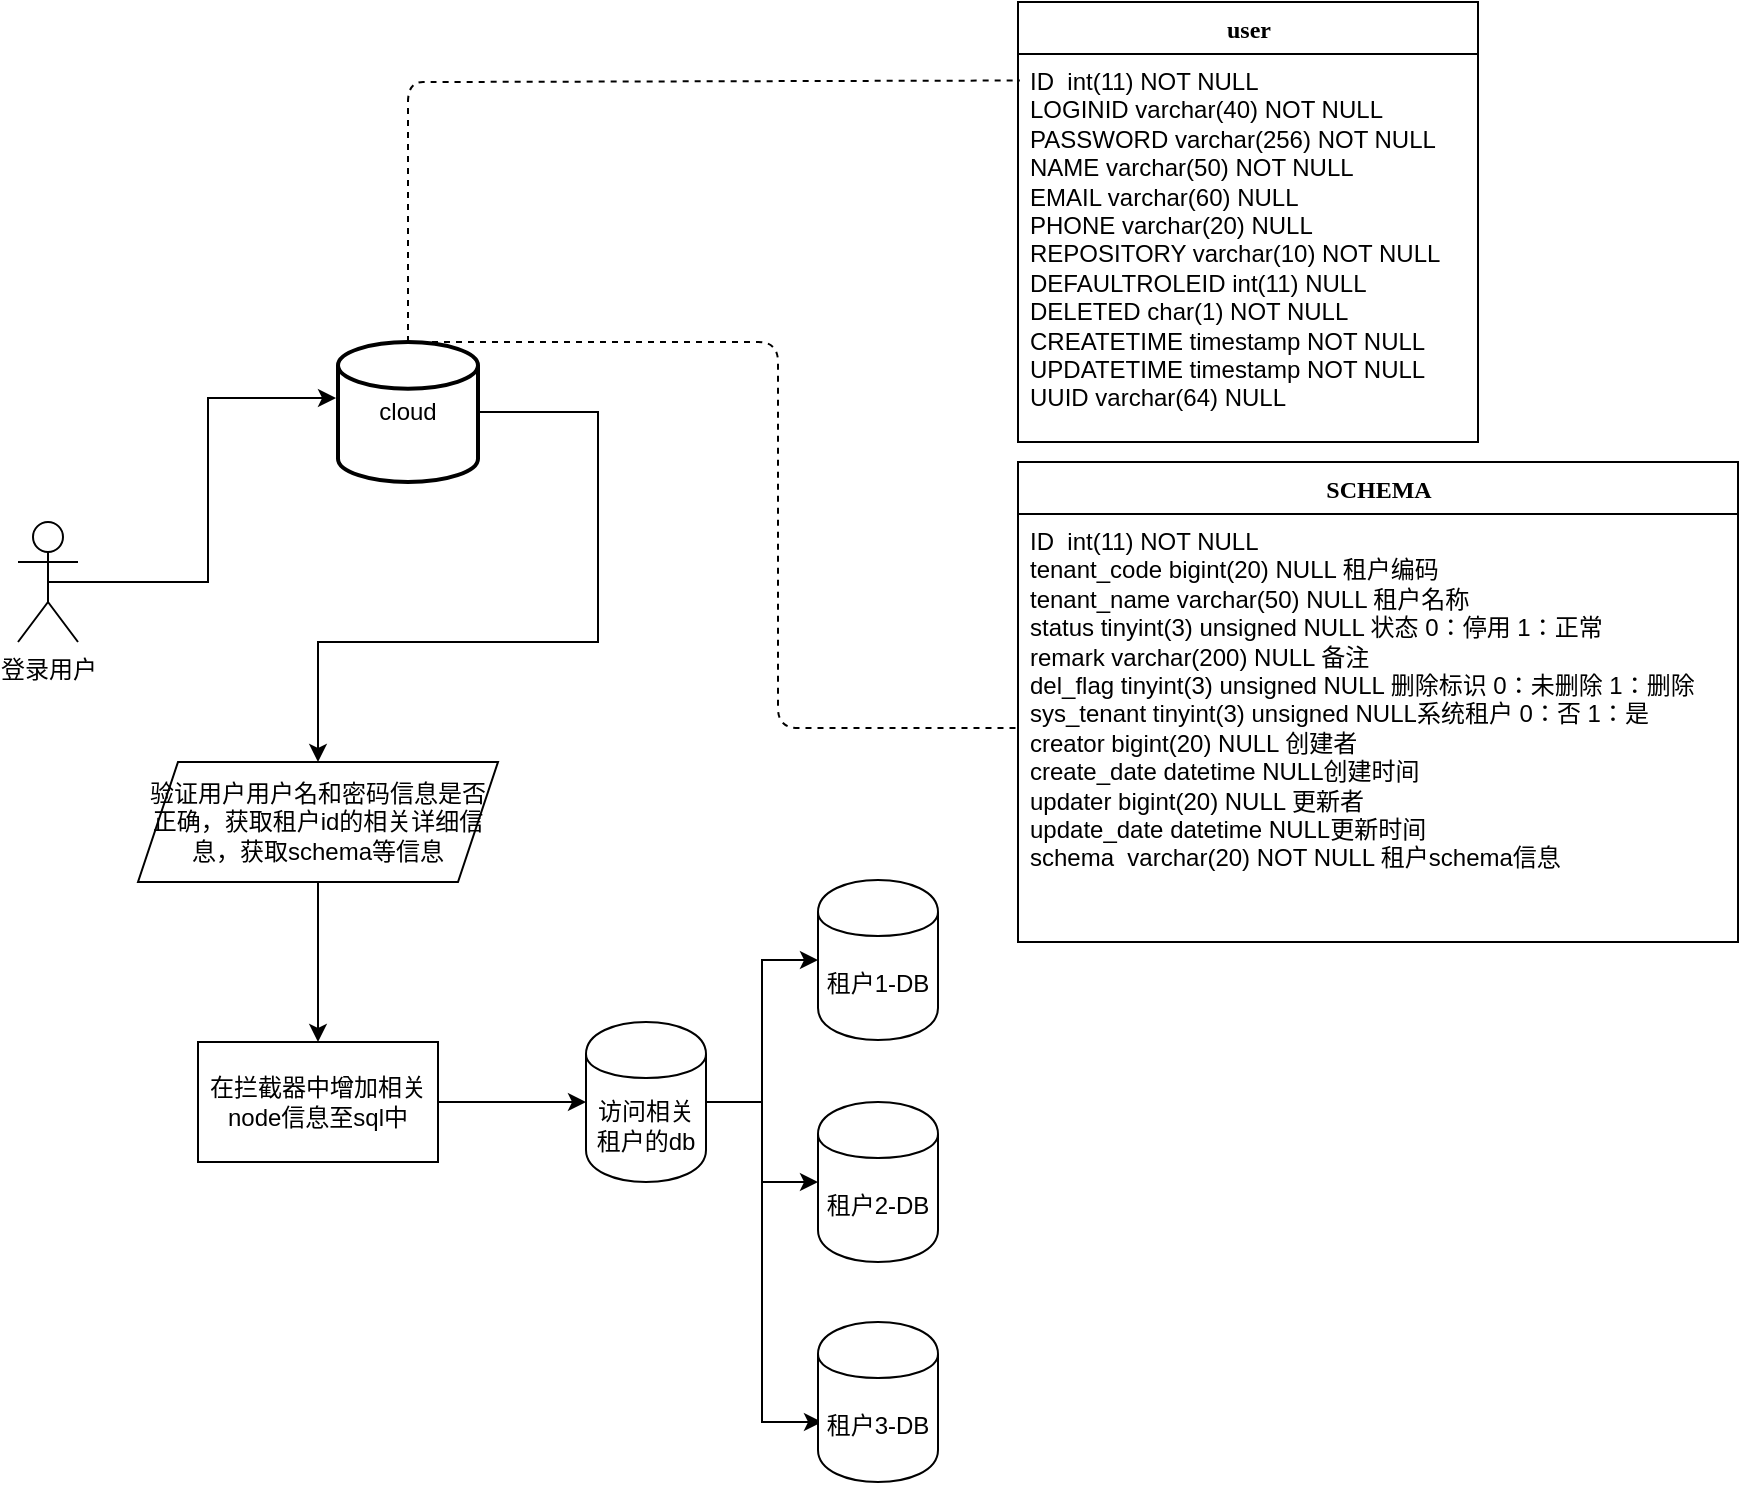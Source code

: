 <mxfile version="14.2.9" type="github">
  <diagram id="C5RBs43oDa-KdzZeNtuy" name="Page-1">
    <mxGraphModel dx="1088" dy="468" grid="1" gridSize="10" guides="1" tooltips="1" connect="1" arrows="1" fold="1" page="1" pageScale="1" pageWidth="827" pageHeight="1169" math="0" shadow="0">
      <root>
        <mxCell id="WIyWlLk6GJQsqaUBKTNV-0" />
        <mxCell id="WIyWlLk6GJQsqaUBKTNV-1" parent="WIyWlLk6GJQsqaUBKTNV-0" />
        <mxCell id="boxZFS2VMnhUOI8mlONx-15" value="" style="edgeStyle=orthogonalEdgeStyle;rounded=0;orthogonalLoop=1;jettySize=auto;html=1;" edge="1" parent="WIyWlLk6GJQsqaUBKTNV-1" source="boxZFS2VMnhUOI8mlONx-12" target="boxZFS2VMnhUOI8mlONx-14">
          <mxGeometry relative="1" as="geometry" />
        </mxCell>
        <mxCell id="boxZFS2VMnhUOI8mlONx-12" value="验证用户用户名和密码信息是否正确，获取租户id的相关详细信息，获取schema等信息" style="shape=parallelogram;perimeter=parallelogramPerimeter;whiteSpace=wrap;html=1;fixedSize=1;" vertex="1" parent="WIyWlLk6GJQsqaUBKTNV-1">
          <mxGeometry x="130" y="440" width="180" height="60" as="geometry" />
        </mxCell>
        <mxCell id="boxZFS2VMnhUOI8mlONx-17" value="" style="edgeStyle=orthogonalEdgeStyle;rounded=0;orthogonalLoop=1;jettySize=auto;html=1;" edge="1" parent="WIyWlLk6GJQsqaUBKTNV-1" source="boxZFS2VMnhUOI8mlONx-14" target="boxZFS2VMnhUOI8mlONx-16">
          <mxGeometry relative="1" as="geometry" />
        </mxCell>
        <mxCell id="boxZFS2VMnhUOI8mlONx-14" value="在拦截器中增加相关node信息至sql中" style="whiteSpace=wrap;html=1;" vertex="1" parent="WIyWlLk6GJQsqaUBKTNV-1">
          <mxGeometry x="160" y="580" width="120" height="60" as="geometry" />
        </mxCell>
        <mxCell id="boxZFS2VMnhUOI8mlONx-23" value="" style="edgeStyle=orthogonalEdgeStyle;rounded=0;orthogonalLoop=1;jettySize=auto;html=1;" edge="1" parent="WIyWlLk6GJQsqaUBKTNV-1" source="boxZFS2VMnhUOI8mlONx-16" target="boxZFS2VMnhUOI8mlONx-22">
          <mxGeometry relative="1" as="geometry" />
        </mxCell>
        <mxCell id="boxZFS2VMnhUOI8mlONx-25" value="" style="edgeStyle=orthogonalEdgeStyle;rounded=0;orthogonalLoop=1;jettySize=auto;html=1;" edge="1" parent="WIyWlLk6GJQsqaUBKTNV-1" source="boxZFS2VMnhUOI8mlONx-16" target="boxZFS2VMnhUOI8mlONx-24">
          <mxGeometry relative="1" as="geometry" />
        </mxCell>
        <mxCell id="boxZFS2VMnhUOI8mlONx-27" value="" style="edgeStyle=orthogonalEdgeStyle;rounded=0;orthogonalLoop=1;jettySize=auto;html=1;" edge="1" parent="WIyWlLk6GJQsqaUBKTNV-1">
          <mxGeometry relative="1" as="geometry">
            <mxPoint x="416" y="610" as="sourcePoint" />
            <mxPoint x="472" y="770" as="targetPoint" />
            <Array as="points">
              <mxPoint x="442" y="610" />
              <mxPoint x="442" y="770" />
            </Array>
          </mxGeometry>
        </mxCell>
        <mxCell id="boxZFS2VMnhUOI8mlONx-16" value="访问相关租户的db" style="shape=cylinder;whiteSpace=wrap;html=1;boundedLbl=1;backgroundOutline=1;" vertex="1" parent="WIyWlLk6GJQsqaUBKTNV-1">
          <mxGeometry x="354" y="570" width="60" height="80" as="geometry" />
        </mxCell>
        <mxCell id="boxZFS2VMnhUOI8mlONx-22" value="租户1-DB" style="shape=cylinder;whiteSpace=wrap;html=1;boundedLbl=1;backgroundOutline=1;" vertex="1" parent="WIyWlLk6GJQsqaUBKTNV-1">
          <mxGeometry x="470" y="499" width="60" height="80" as="geometry" />
        </mxCell>
        <mxCell id="boxZFS2VMnhUOI8mlONx-24" value="租户2-DB" style="shape=cylinder;whiteSpace=wrap;html=1;boundedLbl=1;backgroundOutline=1;" vertex="1" parent="WIyWlLk6GJQsqaUBKTNV-1">
          <mxGeometry x="470" y="610" width="60" height="80" as="geometry" />
        </mxCell>
        <mxCell id="boxZFS2VMnhUOI8mlONx-26" value="租户3-DB" style="shape=cylinder;whiteSpace=wrap;html=1;boundedLbl=1;backgroundOutline=1;" vertex="1" parent="WIyWlLk6GJQsqaUBKTNV-1">
          <mxGeometry x="470" y="720" width="60" height="80" as="geometry" />
        </mxCell>
        <mxCell id="boxZFS2VMnhUOI8mlONx-43" style="edgeStyle=orthogonalEdgeStyle;rounded=0;orthogonalLoop=1;jettySize=auto;html=1;" edge="1" parent="WIyWlLk6GJQsqaUBKTNV-1" source="boxZFS2VMnhUOI8mlONx-28" target="boxZFS2VMnhUOI8mlONx-12">
          <mxGeometry relative="1" as="geometry">
            <Array as="points">
              <mxPoint x="360" y="265" />
              <mxPoint x="360" y="380" />
              <mxPoint x="220" y="380" />
            </Array>
          </mxGeometry>
        </mxCell>
        <mxCell id="boxZFS2VMnhUOI8mlONx-28" value="cloud" style="strokeWidth=2;html=1;shape=mxgraph.flowchart.database;whiteSpace=wrap;" vertex="1" parent="WIyWlLk6GJQsqaUBKTNV-1">
          <mxGeometry x="230" y="230" width="70" height="70" as="geometry" />
        </mxCell>
        <mxCell id="boxZFS2VMnhUOI8mlONx-29" value="user" style="swimlane;html=1;fontStyle=1;align=center;verticalAlign=top;childLayout=stackLayout;horizontal=1;startSize=26;horizontalStack=0;resizeParent=1;resizeLast=0;collapsible=1;marginBottom=0;swimlaneFillColor=#ffffff;rounded=0;shadow=0;comic=0;labelBackgroundColor=none;strokeWidth=1;fillColor=none;fontFamily=Verdana;fontSize=12" vertex="1" parent="WIyWlLk6GJQsqaUBKTNV-1">
          <mxGeometry x="570" y="60" width="230" height="220" as="geometry">
            <mxRectangle x="570" y="60" width="60" height="26" as="alternateBounds" />
          </mxGeometry>
        </mxCell>
        <mxCell id="boxZFS2VMnhUOI8mlONx-30" value="ID&amp;nbsp; int(11) NOT NULL&lt;br&gt;LOGINID varchar(40) NOT NULL&lt;br&gt;PASSWORD varchar(256) NOT NULL&lt;br&gt;NAME varchar(50) NOT NULL&lt;br&gt;EMAIL varchar(60) NULL&lt;br&gt;PHONE varchar(20) NULL&lt;br&gt;REPOSITORY varchar(10) NOT NULL&lt;br&gt;DEFAULTROLEID int(11) NULL&lt;br&gt;DELETED char(1) NOT NULL&lt;br&gt;CREATETIME timestamp NOT NULL&lt;br&gt;UPDATETIME timestamp NOT NULL&lt;br&gt;UUID varchar(64) NULL" style="text;html=1;strokeColor=none;fillColor=none;align=left;verticalAlign=top;spacingLeft=4;spacingRight=4;whiteSpace=wrap;overflow=hidden;rotatable=0;points=[[0,0.5],[1,0.5]];portConstraint=eastwest;" vertex="1" parent="boxZFS2VMnhUOI8mlONx-29">
          <mxGeometry y="26" width="230" height="184" as="geometry" />
        </mxCell>
        <mxCell id="boxZFS2VMnhUOI8mlONx-42" style="edgeStyle=orthogonalEdgeStyle;rounded=0;orthogonalLoop=1;jettySize=auto;html=1;exitX=0.5;exitY=0.5;exitDx=0;exitDy=0;exitPerimeter=0;entryX=-0.014;entryY=0.4;entryDx=0;entryDy=0;entryPerimeter=0;" edge="1" parent="WIyWlLk6GJQsqaUBKTNV-1" source="boxZFS2VMnhUOI8mlONx-40" target="boxZFS2VMnhUOI8mlONx-28">
          <mxGeometry relative="1" as="geometry" />
        </mxCell>
        <mxCell id="boxZFS2VMnhUOI8mlONx-40" value="登录用户" style="shape=umlActor;verticalLabelPosition=bottom;verticalAlign=top;html=1;outlineConnect=0;" vertex="1" parent="WIyWlLk6GJQsqaUBKTNV-1">
          <mxGeometry x="70" y="320" width="30" height="60" as="geometry" />
        </mxCell>
        <mxCell id="boxZFS2VMnhUOI8mlONx-47" value="" style="endArrow=none;dashed=1;html=1;exitX=0.5;exitY=0;exitDx=0;exitDy=0;exitPerimeter=0;entryX=0.004;entryY=0.072;entryDx=0;entryDy=0;entryPerimeter=0;" edge="1" parent="WIyWlLk6GJQsqaUBKTNV-1" source="boxZFS2VMnhUOI8mlONx-28" target="boxZFS2VMnhUOI8mlONx-30">
          <mxGeometry width="50" height="50" relative="1" as="geometry">
            <mxPoint x="310" y="170" as="sourcePoint" />
            <mxPoint x="360" y="120" as="targetPoint" />
            <Array as="points">
              <mxPoint x="265" y="100" />
              <mxPoint x="280" y="100" />
            </Array>
          </mxGeometry>
        </mxCell>
        <mxCell id="boxZFS2VMnhUOI8mlONx-48" value="SCHEMA" style="swimlane;html=1;fontStyle=1;align=center;verticalAlign=top;childLayout=stackLayout;horizontal=1;startSize=26;horizontalStack=0;resizeParent=1;resizeLast=0;collapsible=1;marginBottom=0;swimlaneFillColor=#ffffff;rounded=0;shadow=0;comic=0;labelBackgroundColor=none;strokeWidth=1;fillColor=none;fontFamily=Verdana;fontSize=12" vertex="1" parent="WIyWlLk6GJQsqaUBKTNV-1">
          <mxGeometry x="570" y="290" width="360" height="240" as="geometry">
            <mxRectangle x="570" y="60" width="60" height="26" as="alternateBounds" />
          </mxGeometry>
        </mxCell>
        <mxCell id="boxZFS2VMnhUOI8mlONx-49" value="ID&amp;nbsp; int(11) NOT NULL&lt;br&gt;tenant_code bigint(20) NULL 租户编码&lt;br&gt;tenant_name varchar(50) NULL 租户名称&lt;br&gt;status tinyint(3) unsigned NULL 状态 0：停用 1：正常&lt;br&gt;remark varchar(200) NULL 备注&lt;br&gt;del_flag tinyint(3) unsigned NULL 删除标识 0：未删除 1：删除&lt;br&gt;sys_tenant tinyint(3) unsigned NULL系统租户 0：否 1：是&lt;br&gt;creator bigint(20) NULL 创建者&lt;br&gt;create_date datetime NULL创建时间&lt;br&gt;updater bigint(20) NULL 更新者&lt;br&gt;update_date datetime NULL更新时间&lt;br&gt;schema&amp;nbsp; varchar(20) NOT NULL 租户schema信息" style="text;html=1;strokeColor=none;fillColor=none;align=left;verticalAlign=top;spacingLeft=4;spacingRight=4;whiteSpace=wrap;overflow=hidden;rotatable=0;points=[[0,0.5],[1,0.5]];portConstraint=eastwest;" vertex="1" parent="boxZFS2VMnhUOI8mlONx-48">
          <mxGeometry y="26" width="360" height="214" as="geometry" />
        </mxCell>
        <mxCell id="boxZFS2VMnhUOI8mlONx-50" value="" style="endArrow=none;dashed=1;html=1;exitX=0.5;exitY=0;exitDx=0;exitDy=0;exitPerimeter=0;entryX=0;entryY=0.5;entryDx=0;entryDy=0;" edge="1" parent="WIyWlLk6GJQsqaUBKTNV-1" source="boxZFS2VMnhUOI8mlONx-28" target="boxZFS2VMnhUOI8mlONx-49">
          <mxGeometry width="50" height="50" relative="1" as="geometry">
            <mxPoint x="360" y="230" as="sourcePoint" />
            <mxPoint x="410" y="180" as="targetPoint" />
            <Array as="points">
              <mxPoint x="450" y="230" />
              <mxPoint x="450" y="423" />
            </Array>
          </mxGeometry>
        </mxCell>
      </root>
    </mxGraphModel>
  </diagram>
</mxfile>
